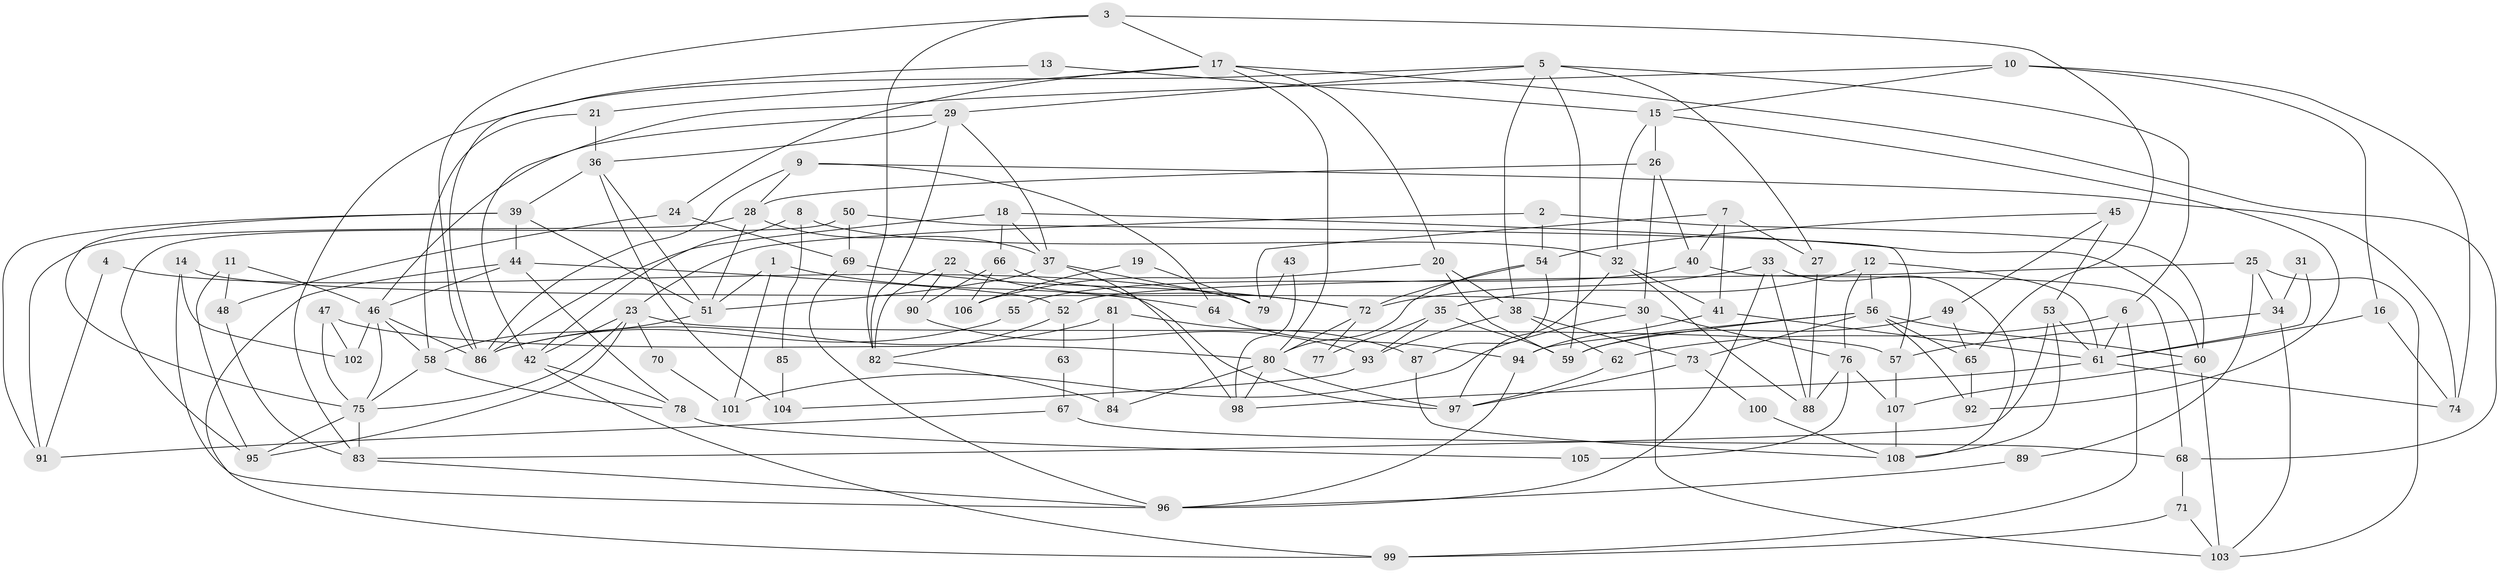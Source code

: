 // Generated by graph-tools (version 1.1) at 2025/50/03/09/25 03:50:02]
// undirected, 108 vertices, 216 edges
graph export_dot {
graph [start="1"]
  node [color=gray90,style=filled];
  1;
  2;
  3;
  4;
  5;
  6;
  7;
  8;
  9;
  10;
  11;
  12;
  13;
  14;
  15;
  16;
  17;
  18;
  19;
  20;
  21;
  22;
  23;
  24;
  25;
  26;
  27;
  28;
  29;
  30;
  31;
  32;
  33;
  34;
  35;
  36;
  37;
  38;
  39;
  40;
  41;
  42;
  43;
  44;
  45;
  46;
  47;
  48;
  49;
  50;
  51;
  52;
  53;
  54;
  55;
  56;
  57;
  58;
  59;
  60;
  61;
  62;
  63;
  64;
  65;
  66;
  67;
  68;
  69;
  70;
  71;
  72;
  73;
  74;
  75;
  76;
  77;
  78;
  79;
  80;
  81;
  82;
  83;
  84;
  85;
  86;
  87;
  88;
  89;
  90;
  91;
  92;
  93;
  94;
  95;
  96;
  97;
  98;
  99;
  100;
  101;
  102;
  103;
  104;
  105;
  106;
  107;
  108;
  1 -- 51;
  1 -- 64;
  1 -- 101;
  2 -- 23;
  2 -- 54;
  2 -- 60;
  3 -- 86;
  3 -- 17;
  3 -- 65;
  3 -- 82;
  4 -- 91;
  4 -- 79;
  5 -- 29;
  5 -- 83;
  5 -- 6;
  5 -- 27;
  5 -- 38;
  5 -- 59;
  6 -- 99;
  6 -- 61;
  6 -- 62;
  7 -- 41;
  7 -- 27;
  7 -- 40;
  7 -- 79;
  8 -- 32;
  8 -- 42;
  8 -- 85;
  9 -- 74;
  9 -- 28;
  9 -- 64;
  9 -- 86;
  10 -- 74;
  10 -- 15;
  10 -- 16;
  10 -- 42;
  11 -- 48;
  11 -- 46;
  11 -- 95;
  12 -- 61;
  12 -- 56;
  12 -- 35;
  12 -- 76;
  13 -- 86;
  13 -- 15;
  14 -- 102;
  14 -- 96;
  14 -- 30;
  15 -- 92;
  15 -- 26;
  15 -- 32;
  16 -- 61;
  16 -- 74;
  17 -- 80;
  17 -- 20;
  17 -- 21;
  17 -- 24;
  17 -- 68;
  18 -- 60;
  18 -- 37;
  18 -- 66;
  18 -- 86;
  19 -- 79;
  19 -- 106;
  20 -- 59;
  20 -- 38;
  20 -- 106;
  21 -- 58;
  21 -- 36;
  22 -- 72;
  22 -- 90;
  22 -- 82;
  23 -- 75;
  23 -- 42;
  23 -- 57;
  23 -- 70;
  23 -- 95;
  24 -- 69;
  24 -- 48;
  25 -- 103;
  25 -- 52;
  25 -- 34;
  25 -- 89;
  26 -- 28;
  26 -- 40;
  26 -- 30;
  27 -- 88;
  28 -- 51;
  28 -- 37;
  28 -- 91;
  29 -- 82;
  29 -- 46;
  29 -- 36;
  29 -- 37;
  30 -- 76;
  30 -- 101;
  30 -- 103;
  31 -- 61;
  31 -- 34;
  32 -- 41;
  32 -- 88;
  32 -- 97;
  33 -- 88;
  33 -- 108;
  33 -- 72;
  33 -- 96;
  34 -- 103;
  34 -- 57;
  35 -- 59;
  35 -- 77;
  35 -- 93;
  36 -- 39;
  36 -- 51;
  36 -- 104;
  37 -- 51;
  37 -- 79;
  37 -- 98;
  38 -- 62;
  38 -- 73;
  38 -- 93;
  39 -- 51;
  39 -- 44;
  39 -- 75;
  39 -- 91;
  40 -- 68;
  40 -- 55;
  41 -- 94;
  41 -- 61;
  42 -- 78;
  42 -- 99;
  43 -- 79;
  43 -- 98;
  44 -- 46;
  44 -- 52;
  44 -- 78;
  44 -- 99;
  45 -- 49;
  45 -- 53;
  45 -- 54;
  46 -- 75;
  46 -- 86;
  46 -- 58;
  46 -- 102;
  47 -- 75;
  47 -- 80;
  47 -- 102;
  48 -- 83;
  49 -- 65;
  49 -- 59;
  50 -- 95;
  50 -- 57;
  50 -- 69;
  51 -- 58;
  52 -- 82;
  52 -- 63;
  53 -- 83;
  53 -- 61;
  53 -- 108;
  54 -- 80;
  54 -- 72;
  54 -- 87;
  55 -- 86;
  56 -- 73;
  56 -- 60;
  56 -- 59;
  56 -- 65;
  56 -- 92;
  56 -- 94;
  57 -- 107;
  58 -- 75;
  58 -- 78;
  60 -- 107;
  60 -- 103;
  61 -- 98;
  61 -- 74;
  62 -- 97;
  63 -- 67;
  64 -- 94;
  65 -- 92;
  66 -- 97;
  66 -- 90;
  66 -- 106;
  67 -- 91;
  67 -- 68;
  68 -- 71;
  69 -- 72;
  69 -- 96;
  70 -- 101;
  71 -- 99;
  71 -- 103;
  72 -- 77;
  72 -- 80;
  73 -- 97;
  73 -- 100;
  75 -- 95;
  75 -- 83;
  76 -- 88;
  76 -- 105;
  76 -- 107;
  78 -- 105;
  80 -- 84;
  80 -- 97;
  80 -- 98;
  81 -- 87;
  81 -- 86;
  81 -- 84;
  82 -- 84;
  83 -- 96;
  85 -- 104;
  87 -- 108;
  89 -- 96;
  90 -- 93;
  93 -- 104;
  94 -- 96;
  100 -- 108;
  107 -- 108;
}
